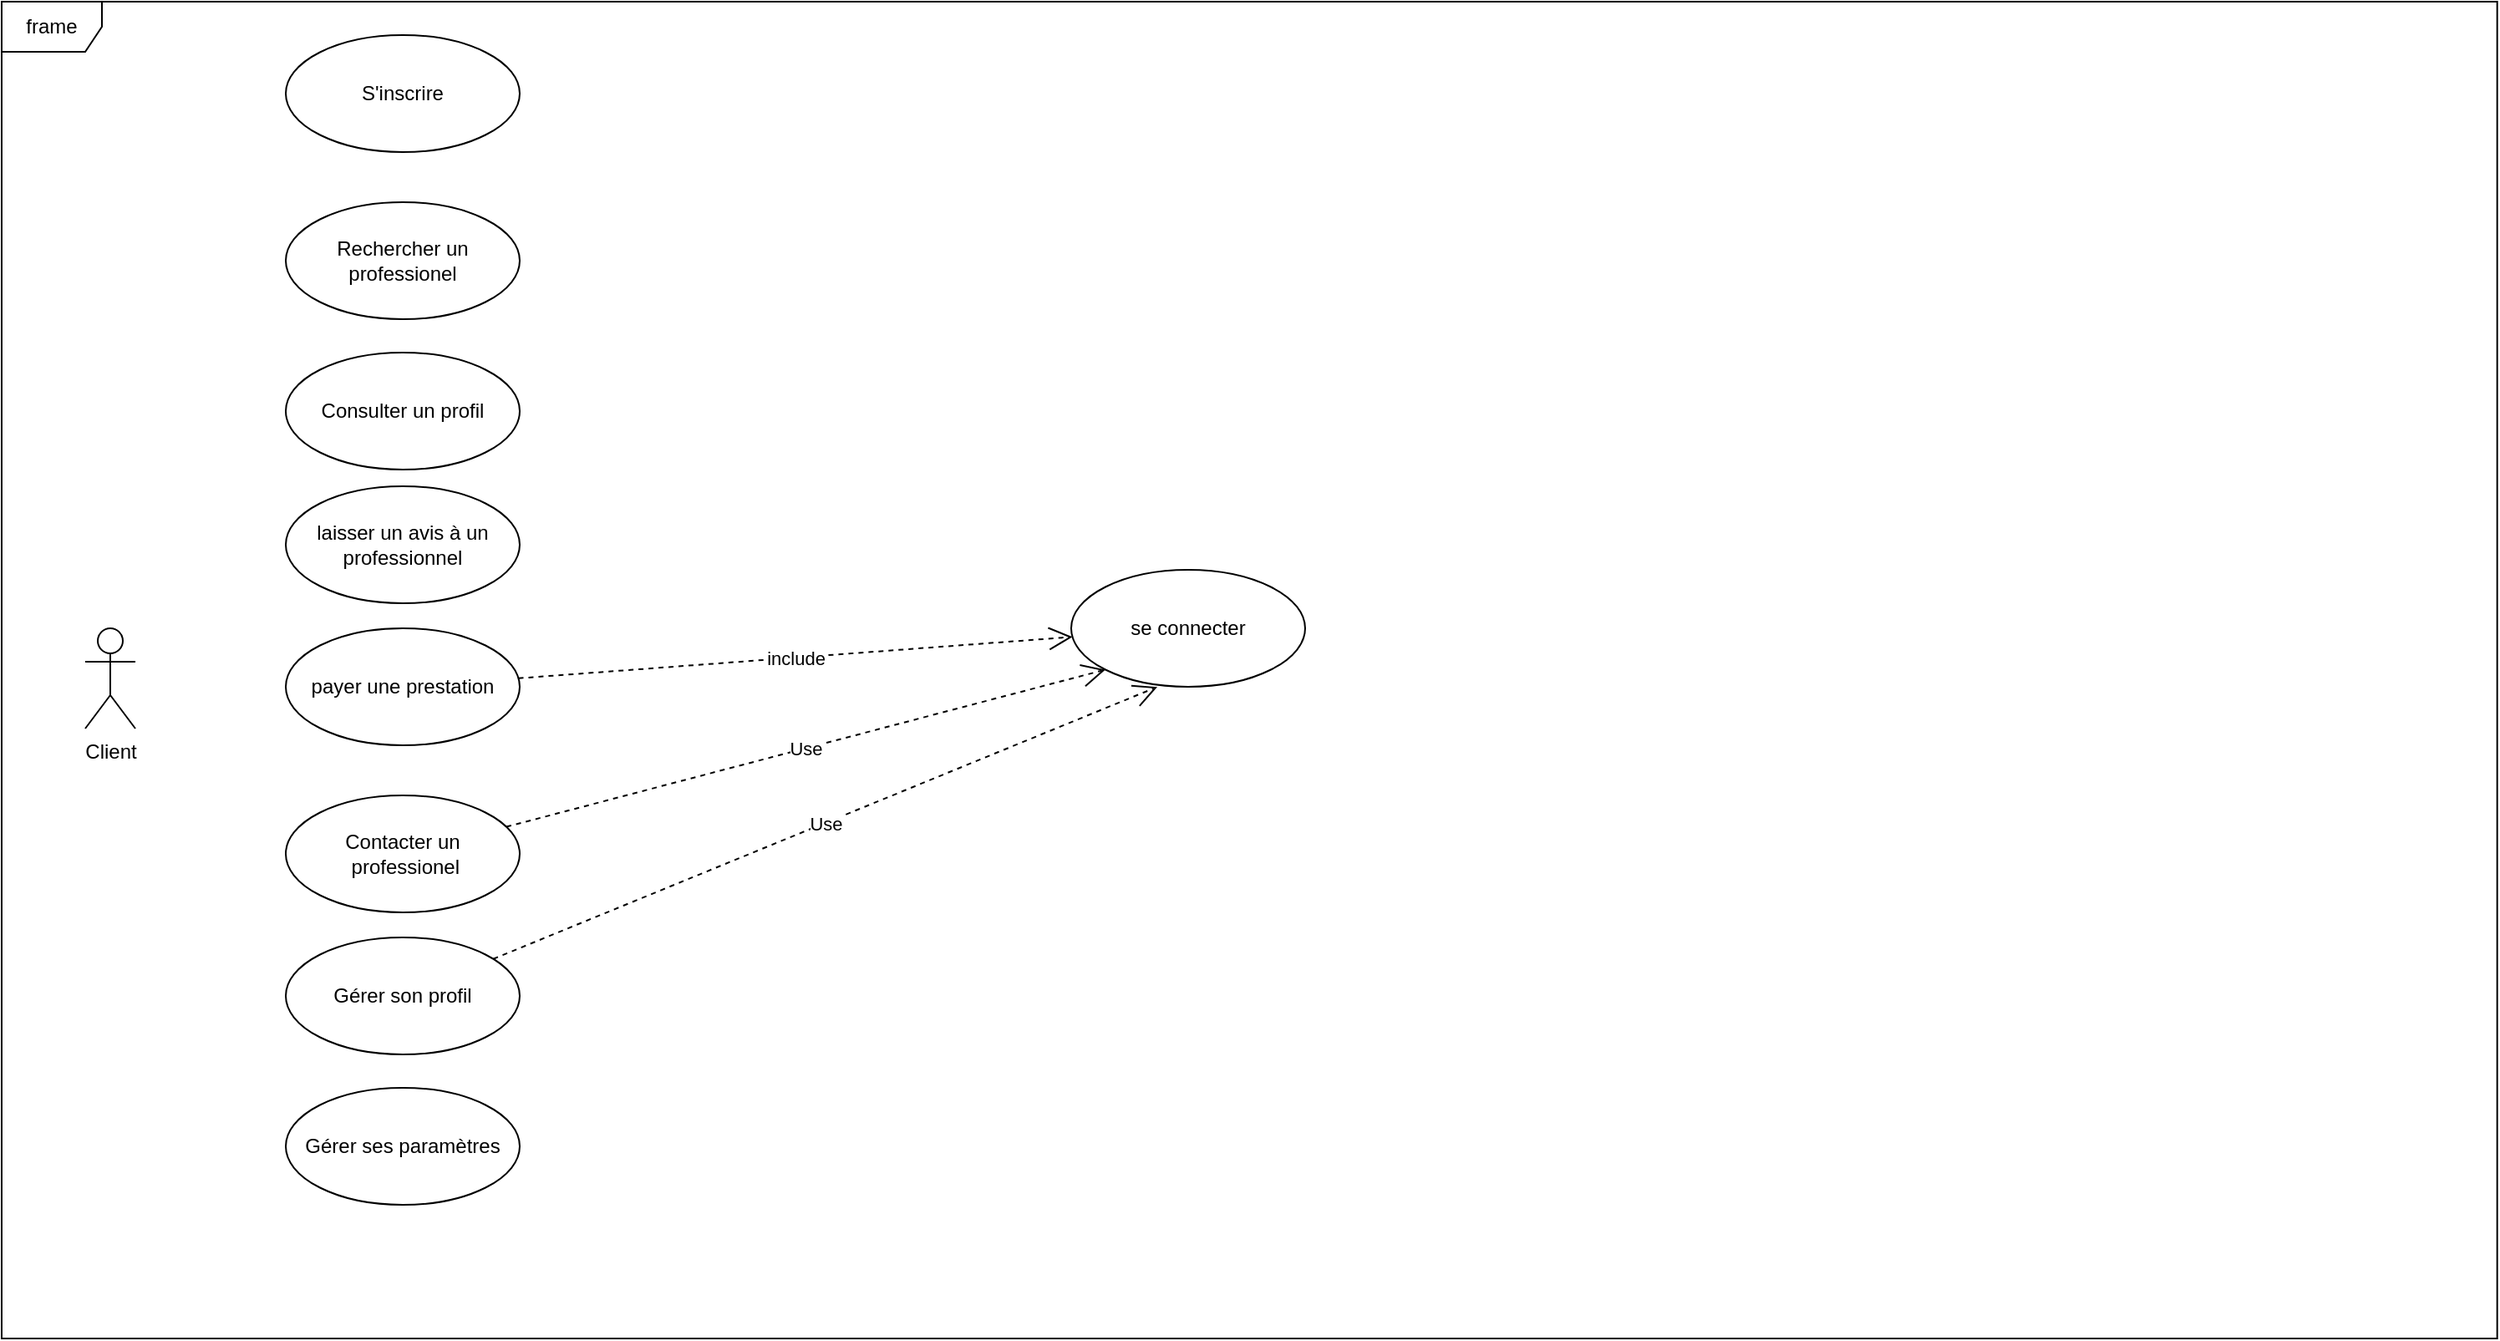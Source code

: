 <mxfile version="26.1.1">
  <diagram name="Page-1" id="JHK4Q6-67JAz9OO-pVOG">
    <mxGraphModel dx="1235" dy="709" grid="1" gridSize="10" guides="1" tooltips="1" connect="1" arrows="1" fold="1" page="1" pageScale="1" pageWidth="827" pageHeight="1169" math="0" shadow="0">
      <root>
        <mxCell id="0" />
        <mxCell id="1" parent="0" />
        <mxCell id="vpJE5EPXxcW1dItZ5YGT-2" value="frame" style="shape=umlFrame;whiteSpace=wrap;html=1;pointerEvents=0;" vertex="1" parent="1">
          <mxGeometry y="40" width="1493.33" height="800" as="geometry" />
        </mxCell>
        <mxCell id="vpJE5EPXxcW1dItZ5YGT-3" value="Client" style="shape=umlActor;verticalLabelPosition=bottom;verticalAlign=top;html=1;" vertex="1" parent="1">
          <mxGeometry x="50" y="415" width="30" height="60" as="geometry" />
        </mxCell>
        <mxCell id="vpJE5EPXxcW1dItZ5YGT-5" value="S&#39;inscrire" style="ellipse;whiteSpace=wrap;html=1;" vertex="1" parent="1">
          <mxGeometry x="170" y="60" width="140" height="70" as="geometry" />
        </mxCell>
        <mxCell id="vpJE5EPXxcW1dItZ5YGT-6" value="se connecter" style="ellipse;whiteSpace=wrap;html=1;" vertex="1" parent="1">
          <mxGeometry x="640.0" y="380" width="140" height="70" as="geometry" />
        </mxCell>
        <mxCell id="vpJE5EPXxcW1dItZ5YGT-7" value="Rechercher un professionel" style="ellipse;whiteSpace=wrap;html=1;" vertex="1" parent="1">
          <mxGeometry x="170" y="160" width="140" height="70" as="geometry" />
        </mxCell>
        <mxCell id="vpJE5EPXxcW1dItZ5YGT-8" value="Consulter un profil" style="ellipse;whiteSpace=wrap;html=1;" vertex="1" parent="1">
          <mxGeometry x="170" y="250" width="140" height="70" as="geometry" />
        </mxCell>
        <mxCell id="vpJE5EPXxcW1dItZ5YGT-9" value="laisser un avis à un professionnel" style="ellipse;whiteSpace=wrap;html=1;" vertex="1" parent="1">
          <mxGeometry x="170" y="330" width="140" height="70" as="geometry" />
        </mxCell>
        <mxCell id="vpJE5EPXxcW1dItZ5YGT-10" value="payer une prestation" style="ellipse;whiteSpace=wrap;html=1;" vertex="1" parent="1">
          <mxGeometry x="170" y="415" width="140" height="70" as="geometry" />
        </mxCell>
        <mxCell id="vpJE5EPXxcW1dItZ5YGT-11" value="Contacter un&lt;div&gt;&amp;nbsp;professionel&lt;/div&gt;" style="ellipse;whiteSpace=wrap;html=1;" vertex="1" parent="1">
          <mxGeometry x="170" y="515" width="140" height="70" as="geometry" />
        </mxCell>
        <mxCell id="vpJE5EPXxcW1dItZ5YGT-23" value="Gérer son profil" style="ellipse;whiteSpace=wrap;html=1;" vertex="1" parent="1">
          <mxGeometry x="170" y="600" width="140" height="70" as="geometry" />
        </mxCell>
        <mxCell id="vpJE5EPXxcW1dItZ5YGT-24" value="Gérer ses paramètres" style="ellipse;whiteSpace=wrap;html=1;" vertex="1" parent="1">
          <mxGeometry x="170" y="690" width="140" height="70" as="geometry" />
        </mxCell>
        <mxCell id="vpJE5EPXxcW1dItZ5YGT-41" value="include" style="endArrow=open;endSize=12;dashed=1;html=1;rounded=0;" edge="1" parent="1" source="vpJE5EPXxcW1dItZ5YGT-10" target="vpJE5EPXxcW1dItZ5YGT-6">
          <mxGeometry width="160" relative="1" as="geometry">
            <mxPoint x="420" y="370" as="sourcePoint" />
            <mxPoint x="580" y="370" as="targetPoint" />
          </mxGeometry>
        </mxCell>
        <mxCell id="vpJE5EPXxcW1dItZ5YGT-42" value="Use" style="endArrow=open;endSize=12;dashed=1;html=1;rounded=0;entryX=0;entryY=1;entryDx=0;entryDy=0;" edge="1" parent="1" source="vpJE5EPXxcW1dItZ5YGT-11" target="vpJE5EPXxcW1dItZ5YGT-6">
          <mxGeometry width="160" relative="1" as="geometry">
            <mxPoint x="350" y="549.41" as="sourcePoint" />
            <mxPoint x="510" y="549.41" as="targetPoint" />
          </mxGeometry>
        </mxCell>
        <mxCell id="vpJE5EPXxcW1dItZ5YGT-45" value="Use" style="endArrow=open;endSize=12;dashed=1;html=1;rounded=0;entryX=0.368;entryY=1.001;entryDx=0;entryDy=0;entryPerimeter=0;" edge="1" parent="1" source="vpJE5EPXxcW1dItZ5YGT-23" target="vpJE5EPXxcW1dItZ5YGT-6">
          <mxGeometry width="160" relative="1" as="geometry">
            <mxPoint x="389.999" y="649.225" as="sourcePoint" />
            <mxPoint x="776" y="520" as="targetPoint" />
          </mxGeometry>
        </mxCell>
      </root>
    </mxGraphModel>
  </diagram>
</mxfile>
